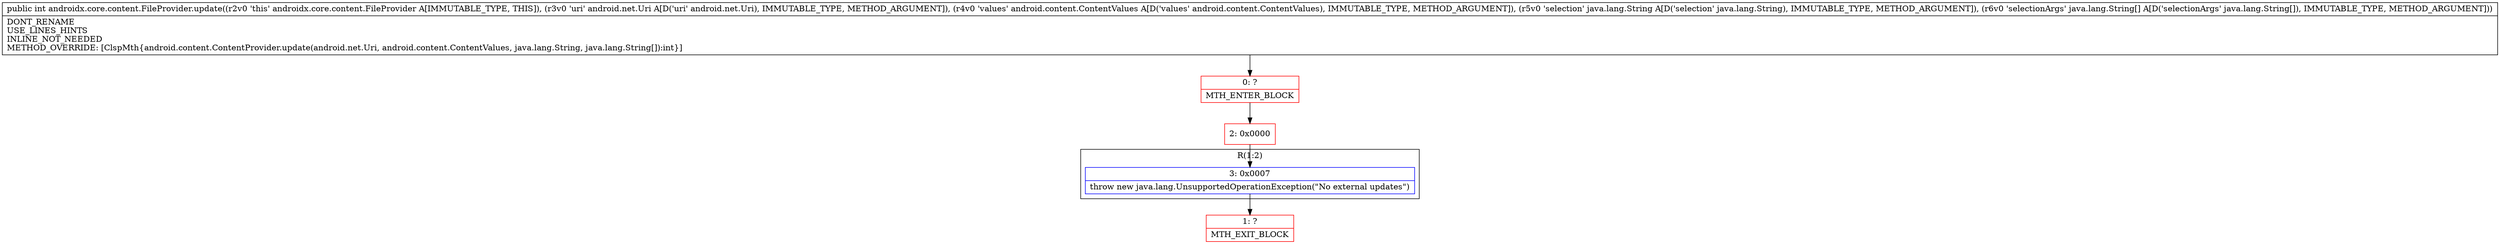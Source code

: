 digraph "CFG forandroidx.core.content.FileProvider.update(Landroid\/net\/Uri;Landroid\/content\/ContentValues;Ljava\/lang\/String;[Ljava\/lang\/String;)I" {
subgraph cluster_Region_179201426 {
label = "R(1:2)";
node [shape=record,color=blue];
Node_3 [shape=record,label="{3\:\ 0x0007|throw new java.lang.UnsupportedOperationException(\"No external updates\")\l}"];
}
Node_0 [shape=record,color=red,label="{0\:\ ?|MTH_ENTER_BLOCK\l}"];
Node_2 [shape=record,color=red,label="{2\:\ 0x0000}"];
Node_1 [shape=record,color=red,label="{1\:\ ?|MTH_EXIT_BLOCK\l}"];
MethodNode[shape=record,label="{public int androidx.core.content.FileProvider.update((r2v0 'this' androidx.core.content.FileProvider A[IMMUTABLE_TYPE, THIS]), (r3v0 'uri' android.net.Uri A[D('uri' android.net.Uri), IMMUTABLE_TYPE, METHOD_ARGUMENT]), (r4v0 'values' android.content.ContentValues A[D('values' android.content.ContentValues), IMMUTABLE_TYPE, METHOD_ARGUMENT]), (r5v0 'selection' java.lang.String A[D('selection' java.lang.String), IMMUTABLE_TYPE, METHOD_ARGUMENT]), (r6v0 'selectionArgs' java.lang.String[] A[D('selectionArgs' java.lang.String[]), IMMUTABLE_TYPE, METHOD_ARGUMENT]))  | DONT_RENAME\lUSE_LINES_HINTS\lINLINE_NOT_NEEDED\lMETHOD_OVERRIDE: [ClspMth\{android.content.ContentProvider.update(android.net.Uri, android.content.ContentValues, java.lang.String, java.lang.String[]):int\}]\l}"];
MethodNode -> Node_0;Node_3 -> Node_1;
Node_0 -> Node_2;
Node_2 -> Node_3;
}

